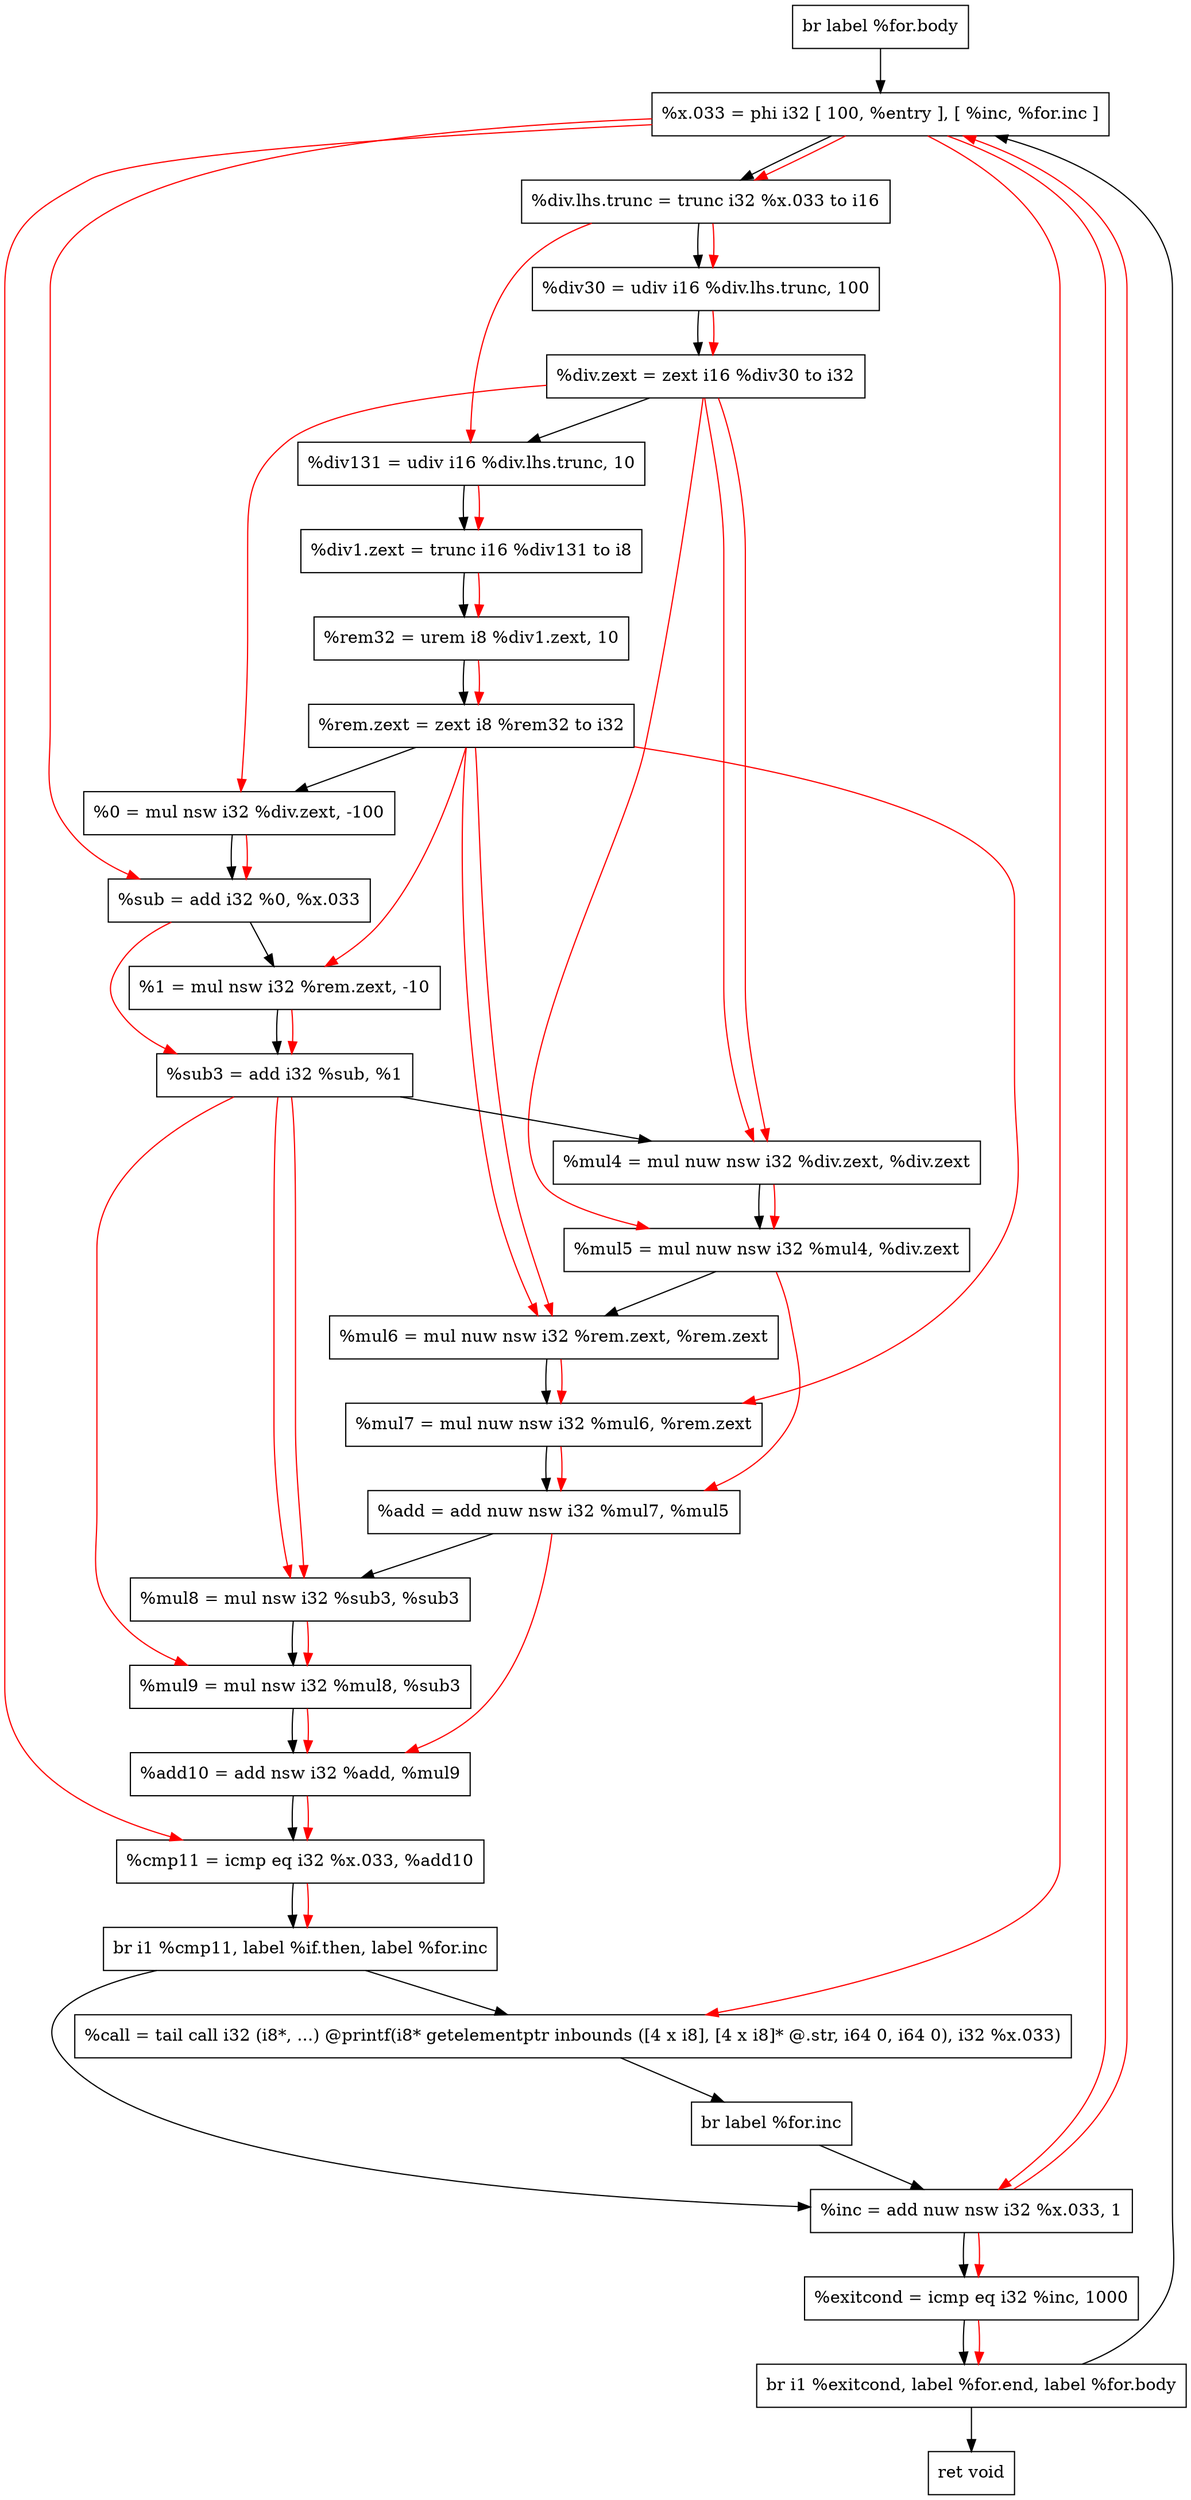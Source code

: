 digraph "CDFG for'func' function" {
	Node0x56540650a948[shape=record, label="  br label %for.body"];
	Node0x56540650b0f8[shape=record, label="  %x.033 = phi i32 [ 100, %entry ], [ %inc, %for.inc ]"];
	Node0x56540650b1c8[shape=record, label="  %div.lhs.trunc = trunc i32 %x.033 to i16"];
	Node0x56540650b2a0[shape=record, label="  %div30 = udiv i16 %div.lhs.trunc, 100"];
	Node0x56540650b318[shape=record, label="  %div.zext = zext i16 %div30 to i32"];
	Node0x56540650b3f0[shape=record, label="  %div131 = udiv i16 %div.lhs.trunc, 10"];
	Node0x56540650b468[shape=record, label="  %div1.zext = trunc i16 %div131 to i8"];
	Node0x56540650b540[shape=record, label="  %rem32 = urem i8 %div1.zext, 10"];
	Node0x56540650b5b8[shape=record, label="  %rem.zext = zext i8 %rem32 to i32"];
	Node0x56540650b690[shape=record, label="  %0 = mul nsw i32 %div.zext, -100"];
	Node0x56540650b720[shape=record, label="  %sub = add i32 %0, %x.033"];
	Node0x56540650b7e0[shape=record, label="  %1 = mul nsw i32 %rem.zext, -10"];
	Node0x56540650b870[shape=record, label="  %sub3 = add i32 %sub, %1"];
	Node0x56540650ba80[shape=record, label="  %mul4 = mul nuw nsw i32 %div.zext, %div.zext"];
	Node0x56540650bb10[shape=record, label="  %mul5 = mul nuw nsw i32 %mul4, %div.zext"];
	Node0x56540650bba0[shape=record, label="  %mul6 = mul nuw nsw i32 %rem.zext, %rem.zext"];
	Node0x56540650bc30[shape=record, label="  %mul7 = mul nuw nsw i32 %mul6, %rem.zext"];
	Node0x56540650bcc0[shape=record, label="  %add = add nuw nsw i32 %mul7, %mul5"];
	Node0x56540650bd50[shape=record, label="  %mul8 = mul nsw i32 %sub3, %sub3"];
	Node0x56540650bde0[shape=record, label="  %mul9 = mul nsw i32 %mul8, %sub3"];
	Node0x56540650be70[shape=record, label="  %add10 = add nsw i32 %add, %mul9"];
	Node0x56540650bf00[shape=record, label="  %cmp11 = icmp eq i32 %x.033, %add10"];
	Node0x565406494c98[shape=record, label="  br i1 %cmp11, label %if.then, label %for.inc"];
	Node0x56540650c388[shape=record, label="  %call = tail call i32 (i8*, ...) @printf(i8* getelementptr inbounds ([4 x i8], [4 x i8]* @.str, i64 0, i64 0), i32 %x.033)"];
	Node0x56540650c468[shape=record, label="  br label %for.inc"];
	Node0x56540650c510[shape=record, label="  %inc = add nuw nsw i32 %x.033, 1"];
	Node0x56540650c8a0[shape=record, label="  %exitcond = icmp eq i32 %inc, 1000"];
	Node0x5654064a0228[shape=record, label="  br i1 %exitcond, label %for.end, label %for.body"];
	Node0x56540650c980[shape=record, label="  ret void"];
	Node0x56540650a948 -> Node0x56540650b0f8
	Node0x56540650b0f8 -> Node0x56540650b1c8
	Node0x56540650b1c8 -> Node0x56540650b2a0
	Node0x56540650b2a0 -> Node0x56540650b318
	Node0x56540650b318 -> Node0x56540650b3f0
	Node0x56540650b3f0 -> Node0x56540650b468
	Node0x56540650b468 -> Node0x56540650b540
	Node0x56540650b540 -> Node0x56540650b5b8
	Node0x56540650b5b8 -> Node0x56540650b690
	Node0x56540650b690 -> Node0x56540650b720
	Node0x56540650b720 -> Node0x56540650b7e0
	Node0x56540650b7e0 -> Node0x56540650b870
	Node0x56540650b870 -> Node0x56540650ba80
	Node0x56540650ba80 -> Node0x56540650bb10
	Node0x56540650bb10 -> Node0x56540650bba0
	Node0x56540650bba0 -> Node0x56540650bc30
	Node0x56540650bc30 -> Node0x56540650bcc0
	Node0x56540650bcc0 -> Node0x56540650bd50
	Node0x56540650bd50 -> Node0x56540650bde0
	Node0x56540650bde0 -> Node0x56540650be70
	Node0x56540650be70 -> Node0x56540650bf00
	Node0x56540650bf00 -> Node0x565406494c98
	Node0x565406494c98 -> Node0x56540650c388
	Node0x565406494c98 -> Node0x56540650c510
	Node0x56540650c388 -> Node0x56540650c468
	Node0x56540650c468 -> Node0x56540650c510
	Node0x56540650c510 -> Node0x56540650c8a0
	Node0x56540650c8a0 -> Node0x5654064a0228
	Node0x5654064a0228 -> Node0x56540650c980
	Node0x5654064a0228 -> Node0x56540650b0f8
edge [color=red]
	Node0x56540650c510 -> Node0x56540650b0f8
	Node0x56540650b0f8 -> Node0x56540650b1c8
	Node0x56540650b1c8 -> Node0x56540650b2a0
	Node0x56540650b2a0 -> Node0x56540650b318
	Node0x56540650b1c8 -> Node0x56540650b3f0
	Node0x56540650b3f0 -> Node0x56540650b468
	Node0x56540650b468 -> Node0x56540650b540
	Node0x56540650b540 -> Node0x56540650b5b8
	Node0x56540650b318 -> Node0x56540650b690
	Node0x56540650b690 -> Node0x56540650b720
	Node0x56540650b0f8 -> Node0x56540650b720
	Node0x56540650b5b8 -> Node0x56540650b7e0
	Node0x56540650b720 -> Node0x56540650b870
	Node0x56540650b7e0 -> Node0x56540650b870
	Node0x56540650b318 -> Node0x56540650ba80
	Node0x56540650b318 -> Node0x56540650ba80
	Node0x56540650ba80 -> Node0x56540650bb10
	Node0x56540650b318 -> Node0x56540650bb10
	Node0x56540650b5b8 -> Node0x56540650bba0
	Node0x56540650b5b8 -> Node0x56540650bba0
	Node0x56540650bba0 -> Node0x56540650bc30
	Node0x56540650b5b8 -> Node0x56540650bc30
	Node0x56540650bc30 -> Node0x56540650bcc0
	Node0x56540650bb10 -> Node0x56540650bcc0
	Node0x56540650b870 -> Node0x56540650bd50
	Node0x56540650b870 -> Node0x56540650bd50
	Node0x56540650bd50 -> Node0x56540650bde0
	Node0x56540650b870 -> Node0x56540650bde0
	Node0x56540650bcc0 -> Node0x56540650be70
	Node0x56540650bde0 -> Node0x56540650be70
	Node0x56540650b0f8 -> Node0x56540650bf00
	Node0x56540650be70 -> Node0x56540650bf00
	Node0x56540650bf00 -> Node0x565406494c98
	Node0x56540650b0f8 -> Node0x56540650c388
	Node0x56540650b0f8 -> Node0x56540650c510
	Node0x56540650c510 -> Node0x56540650c8a0
	Node0x56540650c8a0 -> Node0x5654064a0228
}
